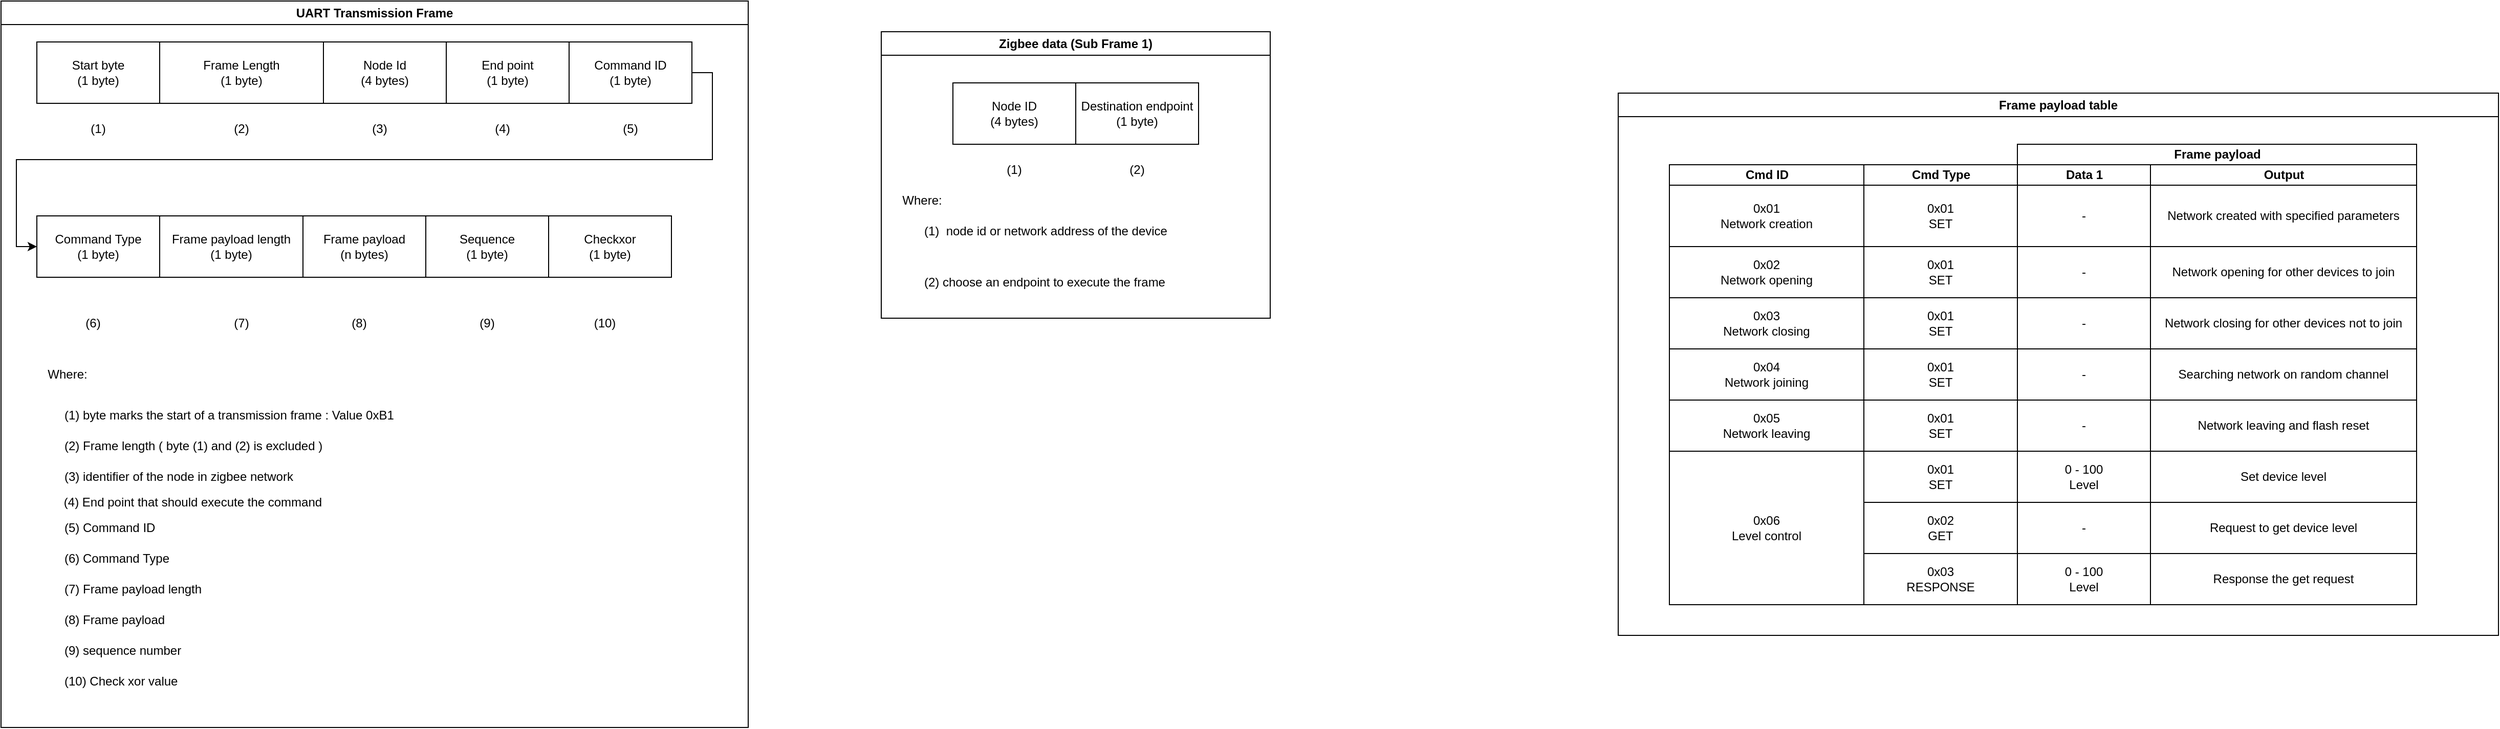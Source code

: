 <mxfile version="22.1.21" type="device">
  <diagram name="Page-1" id="L8812W1NORuFwZZzwdaZ">
    <mxGraphModel dx="1050" dy="1729" grid="1" gridSize="10" guides="1" tooltips="1" connect="1" arrows="1" fold="1" page="1" pageScale="1" pageWidth="850" pageHeight="1100" math="0" shadow="0">
      <root>
        <mxCell id="0" />
        <mxCell id="1" parent="0" />
        <mxCell id="uUj5u8TT4B4zXJkg5o2j-2" value="UART Transmission Frame" style="swimlane;whiteSpace=wrap;html=1;" parent="1" vertex="1">
          <mxGeometry x="70" y="-20" width="730" height="710" as="geometry" />
        </mxCell>
        <mxCell id="XIaafacladQvWUsD-wmB-1" value="Start byte&lt;br&gt;(1 byte)" style="rounded=0;whiteSpace=wrap;html=1;" parent="uUj5u8TT4B4zXJkg5o2j-2" vertex="1">
          <mxGeometry x="35" y="40" width="120" height="60" as="geometry" />
        </mxCell>
        <mxCell id="XIaafacladQvWUsD-wmB-2" value="Frame Length&lt;br&gt;(1 byte)" style="rounded=0;whiteSpace=wrap;html=1;" parent="uUj5u8TT4B4zXJkg5o2j-2" vertex="1">
          <mxGeometry x="155" y="40" width="160" height="60" as="geometry" />
        </mxCell>
        <mxCell id="XIaafacladQvWUsD-wmB-3" value="Node Id&lt;br&gt;(4 bytes)" style="rounded=0;whiteSpace=wrap;html=1;" parent="uUj5u8TT4B4zXJkg5o2j-2" vertex="1">
          <mxGeometry x="315" y="40" width="120" height="60" as="geometry" />
        </mxCell>
        <mxCell id="XIaafacladQvWUsD-wmB-5" value="End point&lt;br&gt;(1 byte)" style="rounded=0;whiteSpace=wrap;html=1;" parent="uUj5u8TT4B4zXJkg5o2j-2" vertex="1">
          <mxGeometry x="435" y="40" width="120" height="60" as="geometry" />
        </mxCell>
        <mxCell id="XIaafacladQvWUsD-wmB-6" value="Command Type&lt;br&gt;(1 byte)" style="rounded=0;whiteSpace=wrap;html=1;" parent="uUj5u8TT4B4zXJkg5o2j-2" vertex="1">
          <mxGeometry x="35" y="210" width="120" height="60" as="geometry" />
        </mxCell>
        <mxCell id="XIaafacladQvWUsD-wmB-7" value="Frame payload&lt;br&gt;(n bytes)" style="rounded=0;whiteSpace=wrap;html=1;" parent="uUj5u8TT4B4zXJkg5o2j-2" vertex="1">
          <mxGeometry x="295" y="210" width="120" height="60" as="geometry" />
        </mxCell>
        <mxCell id="XIaafacladQvWUsD-wmB-8" value="Frame payload length&lt;br&gt;(1 byte)" style="rounded=0;whiteSpace=wrap;html=1;" parent="uUj5u8TT4B4zXJkg5o2j-2" vertex="1">
          <mxGeometry x="155" y="210" width="140" height="60" as="geometry" />
        </mxCell>
        <mxCell id="XIaafacladQvWUsD-wmB-9" value="Sequence&lt;br&gt;(1 byte)" style="rounded=0;whiteSpace=wrap;html=1;" parent="uUj5u8TT4B4zXJkg5o2j-2" vertex="1">
          <mxGeometry x="415" y="210" width="120" height="60" as="geometry" />
        </mxCell>
        <mxCell id="XIaafacladQvWUsD-wmB-10" value="Checkxor&lt;br&gt;(1 byte)" style="rounded=0;whiteSpace=wrap;html=1;" parent="uUj5u8TT4B4zXJkg5o2j-2" vertex="1">
          <mxGeometry x="535" y="210" width="120" height="60" as="geometry" />
        </mxCell>
        <mxCell id="uUj5u8TT4B4zXJkg5o2j-8" value="(1)" style="text;html=1;strokeColor=none;fillColor=none;align=center;verticalAlign=middle;whiteSpace=wrap;rounded=0;" parent="uUj5u8TT4B4zXJkg5o2j-2" vertex="1">
          <mxGeometry x="65" y="110" width="60" height="30" as="geometry" />
        </mxCell>
        <mxCell id="uUj5u8TT4B4zXJkg5o2j-9" value="(2)" style="text;html=1;strokeColor=none;fillColor=none;align=center;verticalAlign=middle;whiteSpace=wrap;rounded=0;" parent="uUj5u8TT4B4zXJkg5o2j-2" vertex="1">
          <mxGeometry x="205" y="110" width="60" height="30" as="geometry" />
        </mxCell>
        <mxCell id="uUj5u8TT4B4zXJkg5o2j-10" value="(3)" style="text;html=1;strokeColor=none;fillColor=none;align=center;verticalAlign=middle;whiteSpace=wrap;rounded=0;" parent="uUj5u8TT4B4zXJkg5o2j-2" vertex="1">
          <mxGeometry x="340" y="110" width="60" height="30" as="geometry" />
        </mxCell>
        <mxCell id="uUj5u8TT4B4zXJkg5o2j-11" value="(4)" style="text;html=1;strokeColor=none;fillColor=none;align=center;verticalAlign=middle;whiteSpace=wrap;rounded=0;" parent="uUj5u8TT4B4zXJkg5o2j-2" vertex="1">
          <mxGeometry x="460" y="110" width="60" height="30" as="geometry" />
        </mxCell>
        <mxCell id="uUj5u8TT4B4zXJkg5o2j-12" value="(5)" style="text;html=1;strokeColor=none;fillColor=none;align=center;verticalAlign=middle;whiteSpace=wrap;rounded=0;" parent="uUj5u8TT4B4zXJkg5o2j-2" vertex="1">
          <mxGeometry x="585" y="110" width="60" height="30" as="geometry" />
        </mxCell>
        <mxCell id="uUj5u8TT4B4zXJkg5o2j-13" value="(6)" style="text;html=1;strokeColor=none;fillColor=none;align=center;verticalAlign=middle;whiteSpace=wrap;rounded=0;" parent="uUj5u8TT4B4zXJkg5o2j-2" vertex="1">
          <mxGeometry x="60" y="300" width="60" height="30" as="geometry" />
        </mxCell>
        <mxCell id="uUj5u8TT4B4zXJkg5o2j-14" value="(7)" style="text;html=1;strokeColor=none;fillColor=none;align=center;verticalAlign=middle;whiteSpace=wrap;rounded=0;" parent="uUj5u8TT4B4zXJkg5o2j-2" vertex="1">
          <mxGeometry x="205" y="300" width="60" height="30" as="geometry" />
        </mxCell>
        <mxCell id="uUj5u8TT4B4zXJkg5o2j-15" value="(8)" style="text;html=1;strokeColor=none;fillColor=none;align=center;verticalAlign=middle;whiteSpace=wrap;rounded=0;" parent="uUj5u8TT4B4zXJkg5o2j-2" vertex="1">
          <mxGeometry x="320" y="300" width="60" height="30" as="geometry" />
        </mxCell>
        <mxCell id="uUj5u8TT4B4zXJkg5o2j-16" value="(9)" style="text;html=1;strokeColor=none;fillColor=none;align=center;verticalAlign=middle;whiteSpace=wrap;rounded=0;" parent="uUj5u8TT4B4zXJkg5o2j-2" vertex="1">
          <mxGeometry x="445" y="300" width="60" height="30" as="geometry" />
        </mxCell>
        <mxCell id="u_efcKiN3UyRkMqc-Rgh-74" value="Where:" style="text;html=1;strokeColor=none;fillColor=none;align=center;verticalAlign=middle;whiteSpace=wrap;rounded=0;" parent="uUj5u8TT4B4zXJkg5o2j-2" vertex="1">
          <mxGeometry x="35" y="350" width="60" height="30" as="geometry" />
        </mxCell>
        <mxCell id="u_efcKiN3UyRkMqc-Rgh-75" value="(1)&amp;nbsp;byte marks the start of a transmission frame&amp;nbsp;: Value 0xB1" style="text;html=1;strokeColor=none;fillColor=none;align=left;verticalAlign=middle;whiteSpace=wrap;rounded=0;" parent="uUj5u8TT4B4zXJkg5o2j-2" vertex="1">
          <mxGeometry x="60" y="390" width="500" height="30" as="geometry" />
        </mxCell>
        <mxCell id="u_efcKiN3UyRkMqc-Rgh-76" value="(2) Frame length ( byte (1) and (2) is excluded )" style="text;html=1;strokeColor=none;fillColor=none;align=left;verticalAlign=middle;whiteSpace=wrap;rounded=0;" parent="uUj5u8TT4B4zXJkg5o2j-2" vertex="1">
          <mxGeometry x="60" y="420" width="415" height="30" as="geometry" />
        </mxCell>
        <mxCell id="u_efcKiN3UyRkMqc-Rgh-77" value="(3) identifier of the node in zigbee network" style="text;html=1;strokeColor=none;fillColor=none;align=left;verticalAlign=middle;whiteSpace=wrap;rounded=0;" parent="uUj5u8TT4B4zXJkg5o2j-2" vertex="1">
          <mxGeometry x="60" y="450" width="370" height="30" as="geometry" />
        </mxCell>
        <mxCell id="u_efcKiN3UyRkMqc-Rgh-78" value="(5) Command ID" style="text;html=1;strokeColor=none;fillColor=none;align=left;verticalAlign=middle;whiteSpace=wrap;rounded=0;" parent="uUj5u8TT4B4zXJkg5o2j-2" vertex="1">
          <mxGeometry x="60" y="500" width="330" height="30" as="geometry" />
        </mxCell>
        <mxCell id="u_efcKiN3UyRkMqc-Rgh-79" value="(6) Command Type" style="text;html=1;strokeColor=none;fillColor=none;align=left;verticalAlign=middle;whiteSpace=wrap;rounded=0;" parent="uUj5u8TT4B4zXJkg5o2j-2" vertex="1">
          <mxGeometry x="60" y="530" width="120" height="30" as="geometry" />
        </mxCell>
        <mxCell id="u_efcKiN3UyRkMqc-Rgh-80" value="(7) Frame payload length" style="text;html=1;strokeColor=none;fillColor=none;align=left;verticalAlign=middle;whiteSpace=wrap;rounded=0;" parent="uUj5u8TT4B4zXJkg5o2j-2" vertex="1">
          <mxGeometry x="60" y="560" width="145" height="30" as="geometry" />
        </mxCell>
        <mxCell id="u_efcKiN3UyRkMqc-Rgh-81" value="(8) Frame payload" style="text;html=1;strokeColor=none;fillColor=none;align=left;verticalAlign=middle;whiteSpace=wrap;rounded=0;" parent="uUj5u8TT4B4zXJkg5o2j-2" vertex="1">
          <mxGeometry x="60" y="590" width="250" height="30" as="geometry" />
        </mxCell>
        <mxCell id="u_efcKiN3UyRkMqc-Rgh-82" value="(9) sequence number" style="text;html=1;strokeColor=none;fillColor=none;align=left;verticalAlign=middle;whiteSpace=wrap;rounded=0;" parent="uUj5u8TT4B4zXJkg5o2j-2" vertex="1">
          <mxGeometry x="60" y="620" width="145" height="30" as="geometry" />
        </mxCell>
        <mxCell id="u_efcKiN3UyRkMqc-Rgh-83" value="(10) Check xor value" style="text;html=1;strokeColor=none;fillColor=none;align=left;verticalAlign=middle;whiteSpace=wrap;rounded=0;" parent="uUj5u8TT4B4zXJkg5o2j-2" vertex="1">
          <mxGeometry x="60" y="650" width="125" height="30" as="geometry" />
        </mxCell>
        <mxCell id="E6lMdMJOUhPXQ1a6M9SR-2" style="edgeStyle=orthogonalEdgeStyle;rounded=0;orthogonalLoop=1;jettySize=auto;html=1;exitX=1;exitY=0.5;exitDx=0;exitDy=0;entryX=0;entryY=0.5;entryDx=0;entryDy=0;" edge="1" parent="uUj5u8TT4B4zXJkg5o2j-2" source="E6lMdMJOUhPXQ1a6M9SR-1" target="XIaafacladQvWUsD-wmB-6">
          <mxGeometry relative="1" as="geometry" />
        </mxCell>
        <mxCell id="E6lMdMJOUhPXQ1a6M9SR-1" value="Command ID&lt;br&gt;(1 byte)" style="rounded=0;whiteSpace=wrap;html=1;" vertex="1" parent="uUj5u8TT4B4zXJkg5o2j-2">
          <mxGeometry x="555" y="40" width="120" height="60" as="geometry" />
        </mxCell>
        <mxCell id="E6lMdMJOUhPXQ1a6M9SR-3" value="(10)" style="text;html=1;strokeColor=none;fillColor=none;align=center;verticalAlign=middle;whiteSpace=wrap;rounded=0;" vertex="1" parent="uUj5u8TT4B4zXJkg5o2j-2">
          <mxGeometry x="560" y="300" width="60" height="30" as="geometry" />
        </mxCell>
        <mxCell id="E6lMdMJOUhPXQ1a6M9SR-4" value="(4) End point that should execute the command" style="text;html=1;strokeColor=none;fillColor=none;align=center;verticalAlign=middle;whiteSpace=wrap;rounded=0;" vertex="1" parent="uUj5u8TT4B4zXJkg5o2j-2">
          <mxGeometry x="55" y="480" width="265" height="20" as="geometry" />
        </mxCell>
        <mxCell id="uUj5u8TT4B4zXJkg5o2j-5" value="Zigbee data (Sub Frame 1)" style="swimlane;whiteSpace=wrap;html=1;startSize=23;" parent="1" vertex="1">
          <mxGeometry x="930" y="10" width="380" height="280" as="geometry" />
        </mxCell>
        <mxCell id="uUj5u8TT4B4zXJkg5o2j-18" value="Node ID&lt;br&gt;(4 bytes)" style="rounded=0;whiteSpace=wrap;html=1;" parent="uUj5u8TT4B4zXJkg5o2j-5" vertex="1">
          <mxGeometry x="70" y="50" width="120" height="60" as="geometry" />
        </mxCell>
        <mxCell id="uUj5u8TT4B4zXJkg5o2j-22" value="Destination endpoint&lt;br&gt;(1 byte)" style="rounded=0;whiteSpace=wrap;html=1;" parent="uUj5u8TT4B4zXJkg5o2j-5" vertex="1">
          <mxGeometry x="190" y="50" width="120" height="60" as="geometry" />
        </mxCell>
        <mxCell id="u_efcKiN3UyRkMqc-Rgh-84" value="Where:" style="text;html=1;strokeColor=none;fillColor=none;align=center;verticalAlign=middle;whiteSpace=wrap;rounded=0;" parent="uUj5u8TT4B4zXJkg5o2j-5" vertex="1">
          <mxGeometry x="10" y="150" width="60" height="30" as="geometry" />
        </mxCell>
        <mxCell id="u_efcKiN3UyRkMqc-Rgh-86" value="(1)&amp;nbsp; node id or network address of the device" style="text;html=1;strokeColor=none;fillColor=none;align=left;verticalAlign=middle;whiteSpace=wrap;rounded=0;" parent="uUj5u8TT4B4zXJkg5o2j-5" vertex="1">
          <mxGeometry x="40" y="180" width="300" height="30" as="geometry" />
        </mxCell>
        <mxCell id="u_efcKiN3UyRkMqc-Rgh-87" value="(2) choose an endpoint to execute the frame" style="text;html=1;strokeColor=none;fillColor=none;align=left;verticalAlign=middle;whiteSpace=wrap;rounded=0;" parent="uUj5u8TT4B4zXJkg5o2j-5" vertex="1">
          <mxGeometry x="40" y="230" width="250" height="30" as="geometry" />
        </mxCell>
        <mxCell id="e0wm8mG77t5puFvMu9oO-1" value="(1)" style="text;html=1;strokeColor=none;fillColor=none;align=center;verticalAlign=middle;whiteSpace=wrap;rounded=0;" parent="uUj5u8TT4B4zXJkg5o2j-5" vertex="1">
          <mxGeometry x="100" y="120" width="60" height="30" as="geometry" />
        </mxCell>
        <mxCell id="e0wm8mG77t5puFvMu9oO-2" value="(2)" style="text;html=1;strokeColor=none;fillColor=none;align=center;verticalAlign=middle;whiteSpace=wrap;rounded=0;" parent="uUj5u8TT4B4zXJkg5o2j-5" vertex="1">
          <mxGeometry x="220" y="120" width="60" height="30" as="geometry" />
        </mxCell>
        <mxCell id="uUj5u8TT4B4zXJkg5o2j-23" value="Frame payload table" style="swimlane;whiteSpace=wrap;html=1;startSize=23;" parent="1" vertex="1">
          <mxGeometry x="1650" y="70" width="860" height="530" as="geometry" />
        </mxCell>
        <mxCell id="u_efcKiN3UyRkMqc-Rgh-1" value="Frame payload" style="swimlane;childLayout=stackLayout;resizeParent=1;resizeParentMax=0;startSize=20;html=1;" parent="uUj5u8TT4B4zXJkg5o2j-23" vertex="1">
          <mxGeometry x="390" y="50" width="390" height="450" as="geometry">
            <mxRectangle x="15" y="50" width="40" height="30" as="alternateBounds" />
          </mxGeometry>
        </mxCell>
        <mxCell id="u_efcKiN3UyRkMqc-Rgh-4" value="Data 1" style="swimlane;startSize=20;html=1;" parent="u_efcKiN3UyRkMqc-Rgh-1" vertex="1">
          <mxGeometry y="20" width="130" height="430" as="geometry" />
        </mxCell>
        <mxCell id="u_efcKiN3UyRkMqc-Rgh-18" value="-" style="rounded=0;whiteSpace=wrap;html=1;" parent="u_efcKiN3UyRkMqc-Rgh-4" vertex="1">
          <mxGeometry y="20" width="130" height="60" as="geometry" />
        </mxCell>
        <mxCell id="u_efcKiN3UyRkMqc-Rgh-23" value="-" style="rounded=0;whiteSpace=wrap;html=1;" parent="u_efcKiN3UyRkMqc-Rgh-4" vertex="1">
          <mxGeometry y="80" width="130" height="50" as="geometry" />
        </mxCell>
        <mxCell id="u_efcKiN3UyRkMqc-Rgh-29" value="-" style="rounded=0;whiteSpace=wrap;html=1;" parent="u_efcKiN3UyRkMqc-Rgh-4" vertex="1">
          <mxGeometry y="130" width="130" height="50" as="geometry" />
        </mxCell>
        <mxCell id="u_efcKiN3UyRkMqc-Rgh-45" value="-" style="rounded=0;whiteSpace=wrap;html=1;" parent="u_efcKiN3UyRkMqc-Rgh-4" vertex="1">
          <mxGeometry y="230" width="130" height="50" as="geometry" />
        </mxCell>
        <mxCell id="u_efcKiN3UyRkMqc-Rgh-52" value="0 - 100&lt;br&gt;Level" style="rounded=0;whiteSpace=wrap;html=1;" parent="u_efcKiN3UyRkMqc-Rgh-4" vertex="1">
          <mxGeometry y="280" width="130" height="50" as="geometry" />
        </mxCell>
        <mxCell id="u_efcKiN3UyRkMqc-Rgh-53" value="-" style="rounded=0;whiteSpace=wrap;html=1;" parent="u_efcKiN3UyRkMqc-Rgh-4" vertex="1">
          <mxGeometry y="330" width="130" height="50" as="geometry" />
        </mxCell>
        <mxCell id="u_efcKiN3UyRkMqc-Rgh-61" value="0 - 100&lt;br&gt;Level" style="rounded=0;whiteSpace=wrap;html=1;" parent="u_efcKiN3UyRkMqc-Rgh-4" vertex="1">
          <mxGeometry y="380" width="130" height="50" as="geometry" />
        </mxCell>
        <mxCell id="p_-WAy6kK50HlESD8LDG-1" value="-" style="rounded=0;whiteSpace=wrap;html=1;" parent="u_efcKiN3UyRkMqc-Rgh-4" vertex="1">
          <mxGeometry y="180" width="130" height="50" as="geometry" />
        </mxCell>
        <mxCell id="u_efcKiN3UyRkMqc-Rgh-44" value="Output" style="swimlane;startSize=20;html=1;align=center;" parent="u_efcKiN3UyRkMqc-Rgh-1" vertex="1">
          <mxGeometry x="130" y="20" width="260" height="430" as="geometry" />
        </mxCell>
        <mxCell id="u_efcKiN3UyRkMqc-Rgh-65" value="Network created with specified&amp;nbsp;parameters" style="rounded=0;whiteSpace=wrap;html=1;align=center;" parent="u_efcKiN3UyRkMqc-Rgh-44" vertex="1">
          <mxGeometry y="20" width="260" height="60" as="geometry" />
        </mxCell>
        <mxCell id="u_efcKiN3UyRkMqc-Rgh-66" value="Network opening for other devices to join" style="rounded=0;whiteSpace=wrap;html=1;align=center;" parent="u_efcKiN3UyRkMqc-Rgh-44" vertex="1">
          <mxGeometry y="80" width="260" height="50" as="geometry" />
        </mxCell>
        <mxCell id="u_efcKiN3UyRkMqc-Rgh-67" value="Network closing for other devices not to join" style="rounded=0;whiteSpace=wrap;html=1;align=center;" parent="u_efcKiN3UyRkMqc-Rgh-44" vertex="1">
          <mxGeometry y="130" width="260" height="50" as="geometry" />
        </mxCell>
        <mxCell id="u_efcKiN3UyRkMqc-Rgh-69" value="Searching network on random channel" style="rounded=0;whiteSpace=wrap;html=1;align=center;" parent="u_efcKiN3UyRkMqc-Rgh-44" vertex="1">
          <mxGeometry y="180" width="260" height="50" as="geometry" />
        </mxCell>
        <mxCell id="u_efcKiN3UyRkMqc-Rgh-70" value="Network leaving and flash reset" style="rounded=0;whiteSpace=wrap;html=1;align=center;" parent="u_efcKiN3UyRkMqc-Rgh-44" vertex="1">
          <mxGeometry y="230" width="260" height="50" as="geometry" />
        </mxCell>
        <mxCell id="u_efcKiN3UyRkMqc-Rgh-71" value="Set device level" style="rounded=0;whiteSpace=wrap;html=1;align=center;" parent="u_efcKiN3UyRkMqc-Rgh-44" vertex="1">
          <mxGeometry y="280" width="260" height="50" as="geometry" />
        </mxCell>
        <mxCell id="u_efcKiN3UyRkMqc-Rgh-72" value="Request to get device level" style="rounded=0;whiteSpace=wrap;html=1;align=center;" parent="u_efcKiN3UyRkMqc-Rgh-44" vertex="1">
          <mxGeometry y="330" width="260" height="50" as="geometry" />
        </mxCell>
        <mxCell id="u_efcKiN3UyRkMqc-Rgh-73" value="Response the get request" style="rounded=0;whiteSpace=wrap;html=1;align=center;" parent="u_efcKiN3UyRkMqc-Rgh-44" vertex="1">
          <mxGeometry y="380" width="260" height="50" as="geometry" />
        </mxCell>
        <mxCell id="u_efcKiN3UyRkMqc-Rgh-3" value="Cmd Type" style="swimlane;startSize=20;html=1;" parent="uUj5u8TT4B4zXJkg5o2j-23" vertex="1">
          <mxGeometry x="240" y="70" width="150" height="430" as="geometry" />
        </mxCell>
        <mxCell id="u_efcKiN3UyRkMqc-Rgh-14" value="0x01&lt;br&gt;SET" style="rounded=0;whiteSpace=wrap;html=1;" parent="u_efcKiN3UyRkMqc-Rgh-3" vertex="1">
          <mxGeometry y="20" width="150" height="60" as="geometry" />
        </mxCell>
        <mxCell id="u_efcKiN3UyRkMqc-Rgh-22" value="0x01&lt;br&gt;SET" style="rounded=0;whiteSpace=wrap;html=1;" parent="u_efcKiN3UyRkMqc-Rgh-3" vertex="1">
          <mxGeometry y="80" width="150" height="50" as="geometry" />
        </mxCell>
        <mxCell id="u_efcKiN3UyRkMqc-Rgh-28" value="0x01&lt;br&gt;SET" style="rounded=0;whiteSpace=wrap;html=1;" parent="u_efcKiN3UyRkMqc-Rgh-3" vertex="1">
          <mxGeometry y="130" width="150" height="50" as="geometry" />
        </mxCell>
        <mxCell id="u_efcKiN3UyRkMqc-Rgh-34" value="0x01&lt;br&gt;SET" style="rounded=0;whiteSpace=wrap;html=1;" parent="u_efcKiN3UyRkMqc-Rgh-3" vertex="1">
          <mxGeometry y="180" width="150" height="50" as="geometry" />
        </mxCell>
        <mxCell id="u_efcKiN3UyRkMqc-Rgh-50" value="0x02&lt;br&gt;GET" style="rounded=0;whiteSpace=wrap;html=1;" parent="u_efcKiN3UyRkMqc-Rgh-3" vertex="1">
          <mxGeometry y="330" width="150" height="50" as="geometry" />
        </mxCell>
        <mxCell id="u_efcKiN3UyRkMqc-Rgh-35" value="0x01&lt;br&gt;SET" style="rounded=0;whiteSpace=wrap;html=1;" parent="u_efcKiN3UyRkMqc-Rgh-3" vertex="1">
          <mxGeometry y="230" width="150" height="50" as="geometry" />
        </mxCell>
        <mxCell id="u_efcKiN3UyRkMqc-Rgh-49" value="0x01&lt;br&gt;SET" style="rounded=0;whiteSpace=wrap;html=1;" parent="u_efcKiN3UyRkMqc-Rgh-3" vertex="1">
          <mxGeometry y="280" width="150" height="50" as="geometry" />
        </mxCell>
        <mxCell id="u_efcKiN3UyRkMqc-Rgh-51" value="0x03&lt;br&gt;RESPONSE" style="rounded=0;whiteSpace=wrap;html=1;" parent="u_efcKiN3UyRkMqc-Rgh-3" vertex="1">
          <mxGeometry y="380" width="150" height="50" as="geometry" />
        </mxCell>
        <mxCell id="u_efcKiN3UyRkMqc-Rgh-2" value="Cmd ID" style="swimlane;startSize=20;html=1;" parent="uUj5u8TT4B4zXJkg5o2j-23" vertex="1">
          <mxGeometry x="50" y="70" width="190" height="430" as="geometry" />
        </mxCell>
        <mxCell id="u_efcKiN3UyRkMqc-Rgh-5" value="0x01&lt;br&gt;Network creation" style="rounded=0;whiteSpace=wrap;html=1;" parent="u_efcKiN3UyRkMqc-Rgh-2" vertex="1">
          <mxGeometry y="20" width="190" height="60" as="geometry" />
        </mxCell>
        <mxCell id="u_efcKiN3UyRkMqc-Rgh-6" value="0x02&lt;br&gt;Network opening" style="rounded=0;whiteSpace=wrap;html=1;" parent="u_efcKiN3UyRkMqc-Rgh-2" vertex="1">
          <mxGeometry y="80" width="190" height="50" as="geometry" />
        </mxCell>
        <mxCell id="u_efcKiN3UyRkMqc-Rgh-7" value="0x03&lt;br&gt;Network closing" style="rounded=0;whiteSpace=wrap;html=1;" parent="u_efcKiN3UyRkMqc-Rgh-2" vertex="1">
          <mxGeometry y="130" width="190" height="50" as="geometry" />
        </mxCell>
        <mxCell id="u_efcKiN3UyRkMqc-Rgh-8" value="0x04&lt;br&gt;Network joining" style="rounded=0;whiteSpace=wrap;html=1;" parent="u_efcKiN3UyRkMqc-Rgh-2" vertex="1">
          <mxGeometry y="180" width="190" height="50" as="geometry" />
        </mxCell>
        <mxCell id="u_efcKiN3UyRkMqc-Rgh-10" value="0x05&lt;br&gt;Network leaving" style="rounded=0;whiteSpace=wrap;html=1;" parent="u_efcKiN3UyRkMqc-Rgh-2" vertex="1">
          <mxGeometry y="230" width="190" height="50" as="geometry" />
        </mxCell>
        <mxCell id="u_efcKiN3UyRkMqc-Rgh-11" value="0x06&lt;br&gt;Level control" style="rounded=0;whiteSpace=wrap;html=1;" parent="u_efcKiN3UyRkMqc-Rgh-2" vertex="1">
          <mxGeometry y="280" width="190" height="150" as="geometry" />
        </mxCell>
      </root>
    </mxGraphModel>
  </diagram>
</mxfile>
